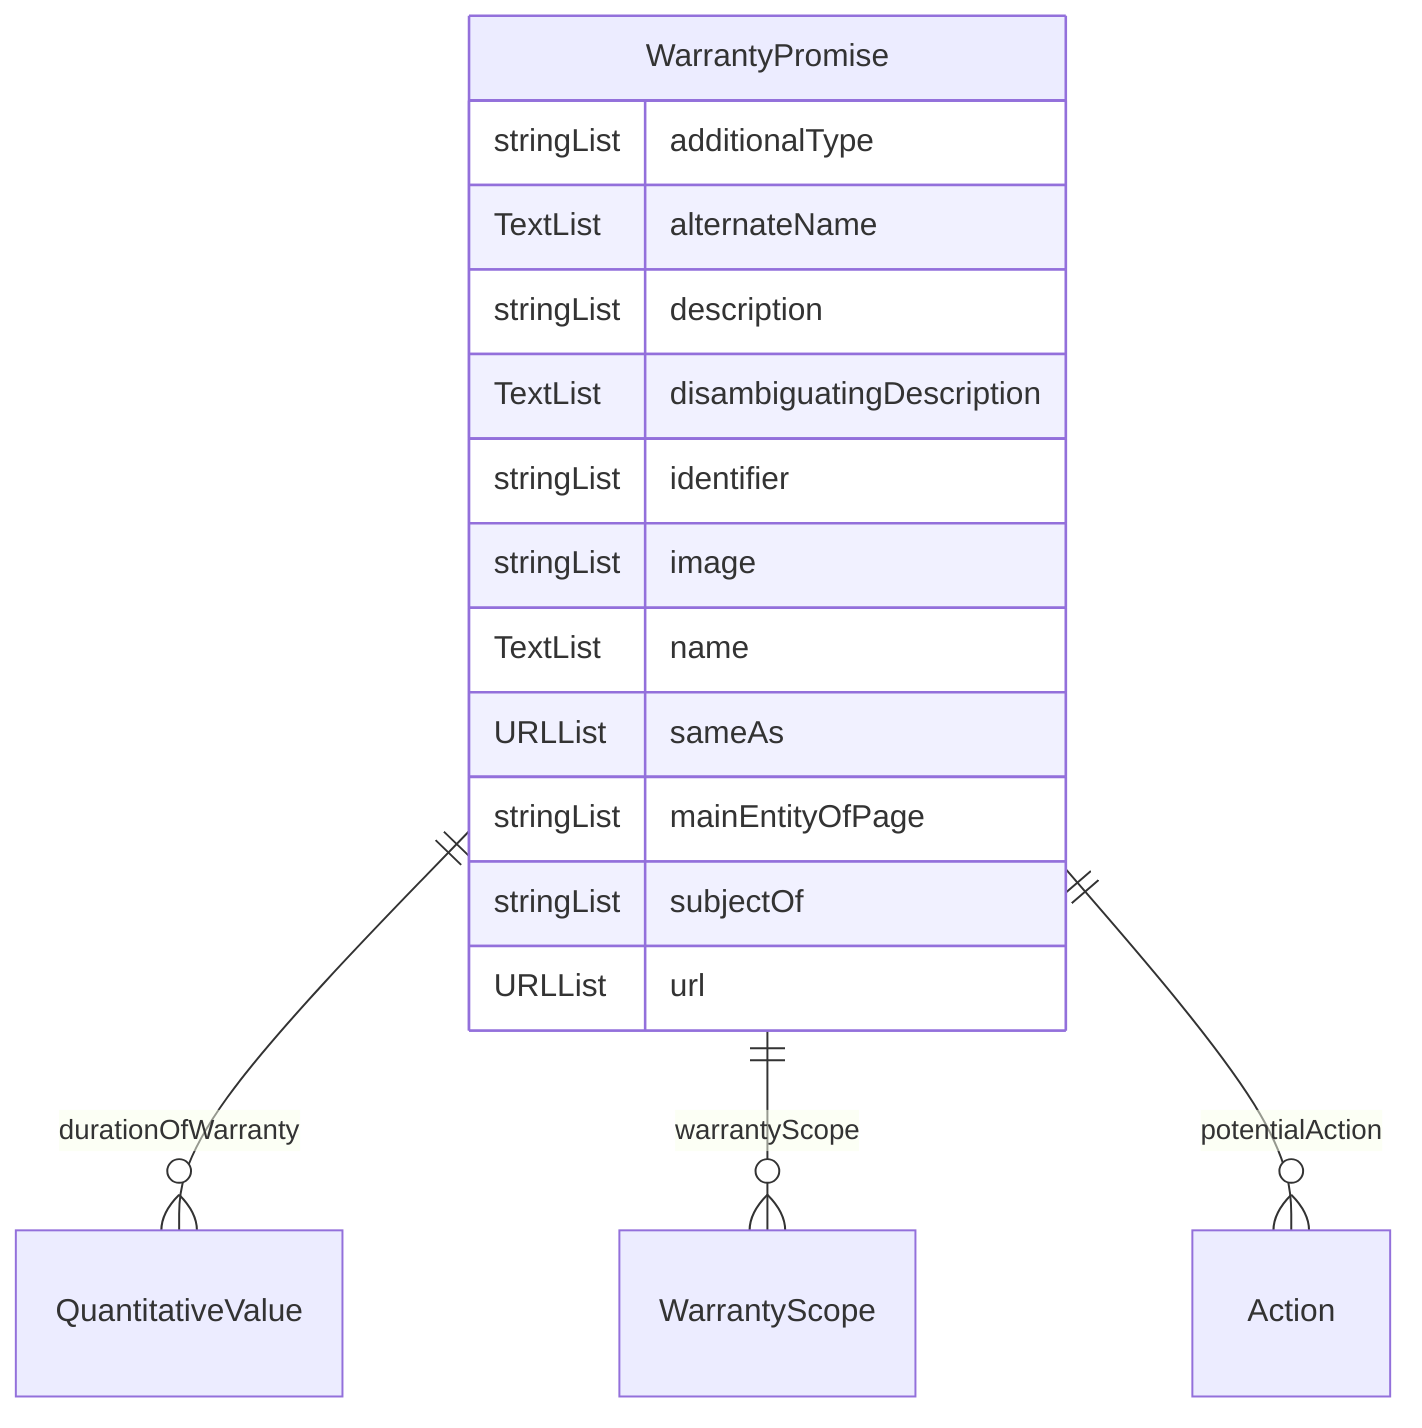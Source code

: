 erDiagram
WarrantyPromise {
    stringList additionalType  
    TextList alternateName  
    stringList description  
    TextList disambiguatingDescription  
    stringList identifier  
    stringList image  
    TextList name  
    URLList sameAs  
    stringList mainEntityOfPage  
    stringList subjectOf  
    URLList url  
}

WarrantyPromise ||--}o QuantitativeValue : "durationOfWarranty"
WarrantyPromise ||--}o WarrantyScope : "warrantyScope"
WarrantyPromise ||--}o Action : "potentialAction"